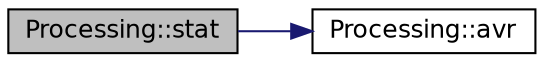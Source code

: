 digraph "Processing::stat"
{
 // INTERACTIVE_SVG=YES
  edge [fontname="Helvetica",fontsize="12",labelfontname="Helvetica",labelfontsize="12"];
  node [fontname="Helvetica",fontsize="12",shape=record];
  rankdir="LR";
  Node1 [label="Processing::stat",height=0.2,width=0.4,color="black", fillcolor="grey75", style="filled" fontcolor="black"];
  Node1 -> Node2 [color="midnightblue",fontsize="12",style="solid",fontname="Helvetica"];
  Node2 [label="Processing::avr",height=0.2,width=0.4,color="black", fillcolor="white", style="filled",URL="$a00011.html#a987c411b18bf6bd14b73a547649d407c",tooltip="Computes the average of a vector. "];
}
